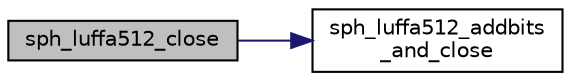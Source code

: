 digraph "sph_luffa512_close"
{
  edge [fontname="Helvetica",fontsize="10",labelfontname="Helvetica",labelfontsize="10"];
  node [fontname="Helvetica",fontsize="10",shape=record];
  rankdir="LR";
  Node41 [label="sph_luffa512_close",height=0.2,width=0.4,color="black", fillcolor="grey75", style="filled", fontcolor="black"];
  Node41 -> Node42 [color="midnightblue",fontsize="10",style="solid",fontname="Helvetica"];
  Node42 [label="sph_luffa512_addbits\l_and_close",height=0.2,width=0.4,color="black", fillcolor="white", style="filled",URL="$luffa_8c.html#ae90ba5d9f84893d81432ad353930bd2f",tooltip="Add a few additional bits (0 to 7) to the current computation, then terminate it and output the resul..."];
}
